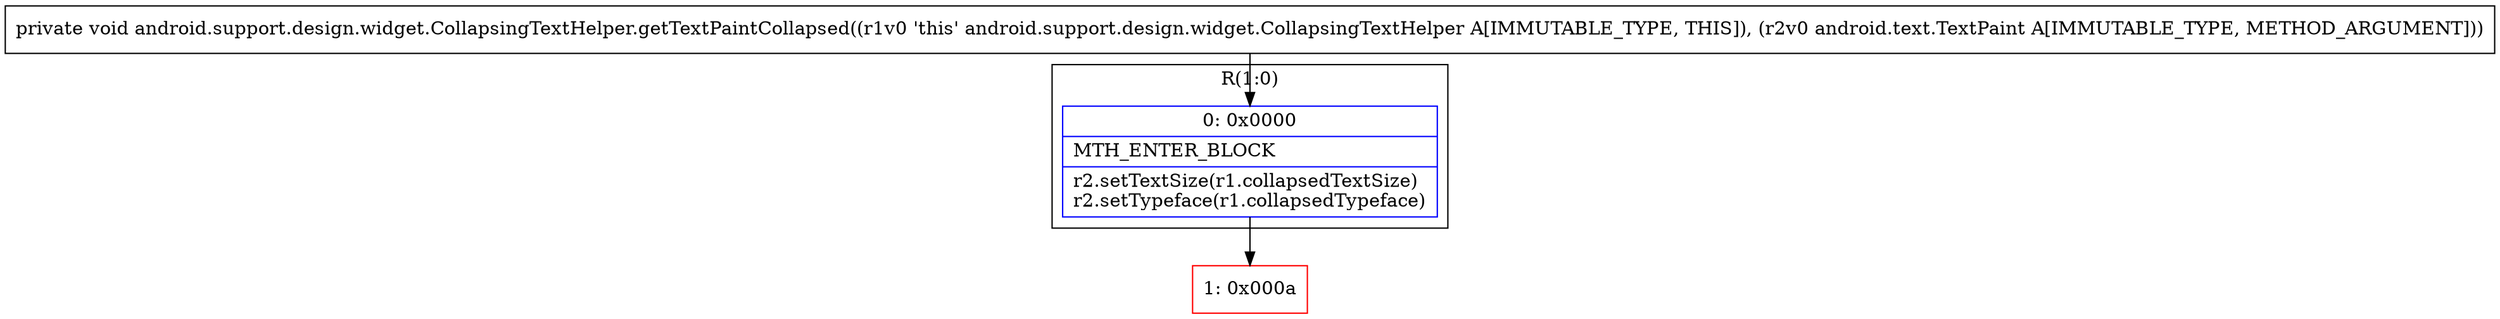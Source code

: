 digraph "CFG forandroid.support.design.widget.CollapsingTextHelper.getTextPaintCollapsed(Landroid\/text\/TextPaint;)V" {
subgraph cluster_Region_680297912 {
label = "R(1:0)";
node [shape=record,color=blue];
Node_0 [shape=record,label="{0\:\ 0x0000|MTH_ENTER_BLOCK\l|r2.setTextSize(r1.collapsedTextSize)\lr2.setTypeface(r1.collapsedTypeface)\l}"];
}
Node_1 [shape=record,color=red,label="{1\:\ 0x000a}"];
MethodNode[shape=record,label="{private void android.support.design.widget.CollapsingTextHelper.getTextPaintCollapsed((r1v0 'this' android.support.design.widget.CollapsingTextHelper A[IMMUTABLE_TYPE, THIS]), (r2v0 android.text.TextPaint A[IMMUTABLE_TYPE, METHOD_ARGUMENT])) }"];
MethodNode -> Node_0;
Node_0 -> Node_1;
}

